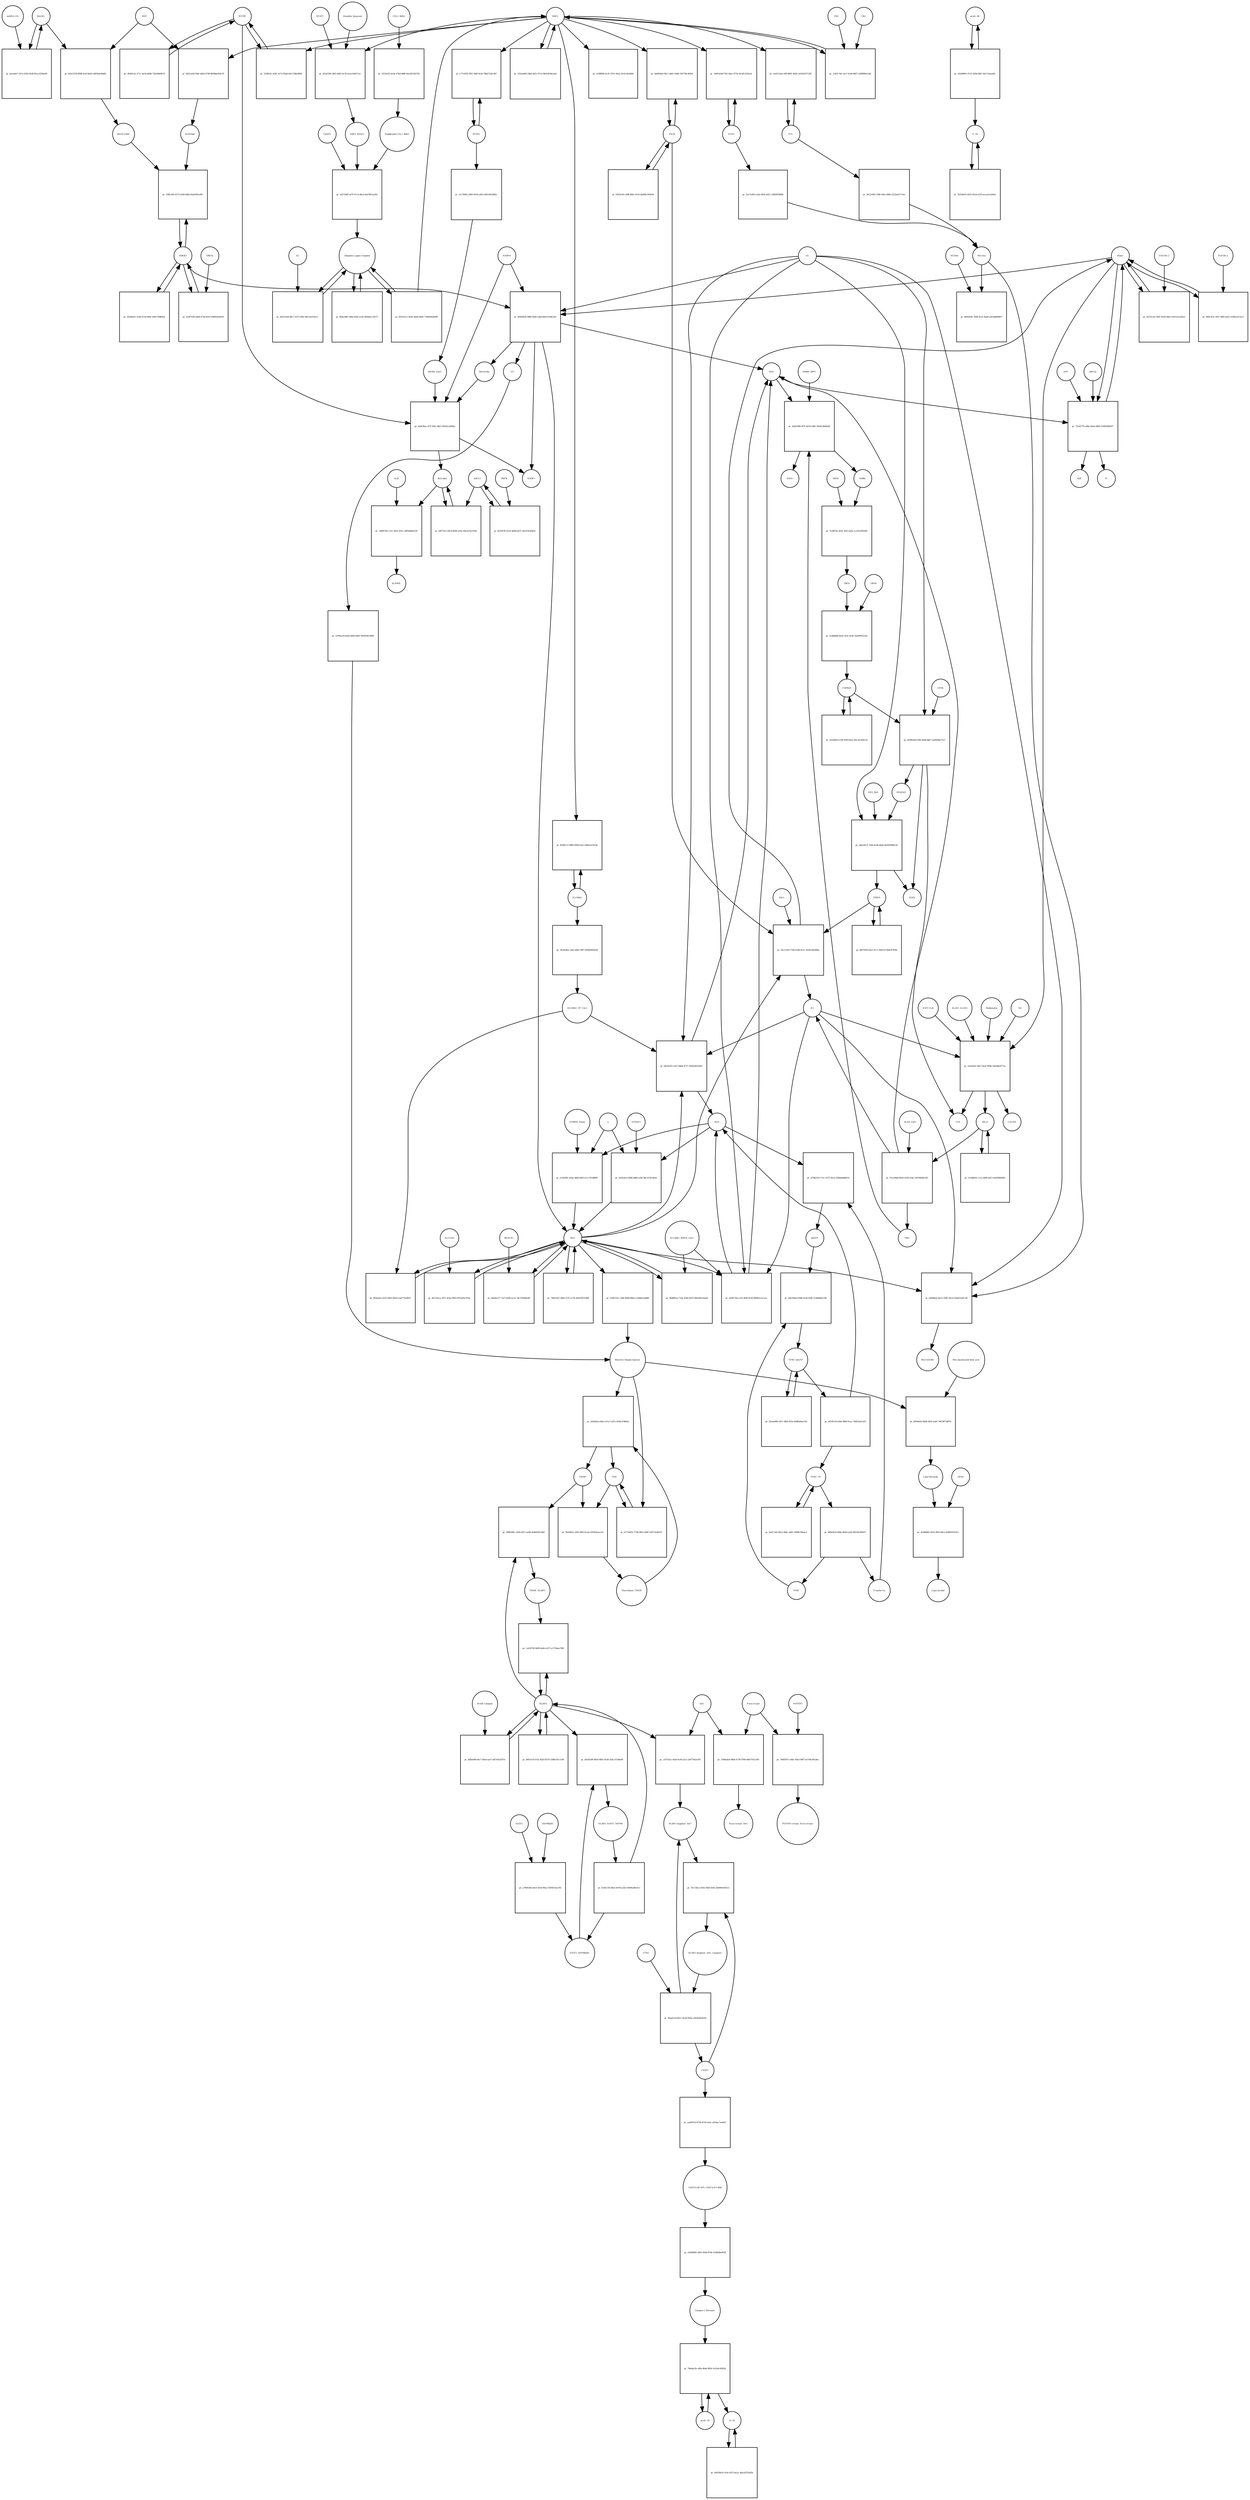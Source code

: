 strict digraph  {
Heme [annotation="urn_miriam_obo.chebi_CHEBI%3A30413", bipartite=0, cls="simple chemical", fontsize=4, label=Heme, shape=circle];
"pr_005b4fa8-5886-40d2-a2bd-d852193de3e8" [annotation="", bipartite=1, cls=process, fontsize=4, label="pr_005b4fa8-5886-40d2-a2bd-d852193de3e8", shape=square];
Biliverdin [annotation="urn_miriam_obo.chebi_CHEBI%3A17033", bipartite=0, cls="simple chemical", fontsize=4, label=Biliverdin, shape=circle];
HMOX1 [annotation="", bipartite=0, cls=macromolecule, fontsize=4, label=HMOX1, shape=circle];
O2 [annotation="urn_miriam_obo.chebi_CHEBI%3A15379", bipartite=0, cls="simple chemical", fontsize=4, label=O2, shape=circle];
NADPH [annotation="urn_miriam_obo.chebi_CHEBI%3A16474", bipartite=0, cls="simple chemical", fontsize=4, label=NADPH, shape=circle];
H2O [annotation="urn_miriam_obo.chebi_CHEBI%3A15377", bipartite=0, cls="simple chemical", fontsize=4, label=H2O, shape=circle];
"Fe2+" [annotation="urn_miriam_obo.chebi_CHEBI%3A29033", bipartite=0, cls="simple chemical", fontsize=4, label="Fe2+", shape=circle];
"NADP+" [annotation="urn_miriam_obo.chebi_CHEBI%3A18009", bipartite=0, cls="simple chemical", fontsize=4, label="NADP+", shape=circle];
CO [annotation="urn_miriam_obo.chebi_CHEBI%3A17245", bipartite=0, cls="simple chemical", fontsize=4, label=CO, shape=circle];
"pr_b1531cbc-991f-4540-9de3-e9312ee1d5a5" [annotation="", bipartite=1, cls=process, fontsize=4, label="pr_b1531cbc-991f-4540-9de3-e9312ee1d5a5", shape=square];
"FLVCR1-2" [annotation=urn_miriam_uniprot_Q9Y5Y0, bipartite=0, cls=macromolecule, fontsize=4, label="FLVCR1-2", shape=circle];
"pr_debf36ea-1f7f-450c-8de5-902d21af082c" [annotation="", bipartite=1, cls=process, fontsize=4, label="pr_debf36ea-1f7f-450c-8de5-902d21af082c", shape=square];
Bilirubin [annotation="urn_miriam_obo.chebi_CHEBI%3A16990", bipartite=0, cls="simple chemical", fontsize=4, label=Bilirubin, shape=circle];
BLVRB [annotation=urn_miriam_uniprot_P30043, bipartite=0, cls=macromolecule, fontsize=4, label=BLVRB, shape=circle];
"BLVRA_Zn2+" [annotation="urn_miriam_obo.chebi_CHEBI%3A29805|urn_miriam_uniprot_P53004", bipartite=0, cls=complex, fontsize=4, label="BLVRA_Zn2+", shape=circle];
"pr_e6f722c5-6fc8-4690-a05e-94e3a7b2330d" [annotation="", bipartite=1, cls=process, fontsize=4, label="pr_e6f722c5-6fc8-4690-a05e-94e3a7b2330d", shape=square];
ABCC1 [annotation="", bipartite=0, cls=macromolecule, fontsize=4, label=ABCC1, shape=circle];
"pr_c989974e-c51c-4a91-835c-2805648ef530" [annotation="", bipartite=1, cls=process, fontsize=4, label="pr_c989974e-c51c-4a91-835c-2805648ef530", shape=square];
ALB [annotation=urn_miriam_uniprot_P02768, bipartite=0, cls=macromolecule, fontsize=4, label=ALB, shape=circle];
"ALB/BIL" [annotation="urn_miriam_uniprot_P02768|urn_miriam_obo.chebi_CHEBI%3A16990", bipartite=0, cls=complex, fontsize=4, label="ALB/BIL", shape=circle];
NRF2 [annotation="", bipartite=0, cls=macromolecule, fontsize=4, label=NRF2, shape=circle];
"pr_9d21a02f-f68e-4d26-8748-8008de493e76" [annotation="", bipartite=1, cls=process, fontsize=4, label="pr_9d21a02f-f68e-4d26-8748-8008de493e76", shape=square];
MAF [annotation=urn_miriam_uniprot_O75444, bipartite=0, cls=macromolecule, fontsize=4, label=MAF, shape=circle];
"Nrf2/Maf" [annotation="", bipartite=0, cls=complex, fontsize=4, label="Nrf2/Maf", shape=circle];
"pr_624c5239-4098-4cff-8ad5-ed93b4c9bd62" [annotation="", bipartite=1, cls=process, fontsize=4, label="pr_624c5239-4098-4cff-8ad5-ed93b4c9bd62", shape=square];
BACH1 [annotation=urn_miriam_uniprot_O14867, bipartite=0, cls=macromolecule, fontsize=4, label=BACH1, shape=circle];
"BACH1/Maf" [annotation="", bipartite=0, cls=complex, fontsize=4, label="BACH1/Maf", shape=circle];
"pr_afe3abe7-247a-4550-95df-85ce1f29ae49" [annotation="", bipartite=1, cls=process, fontsize=4, label="pr_afe3abe7-247a-4550-95df-85ce1f29ae49", shape=square];
"miRNA-155" [annotation=urn_miriam_ncbigene_406947, bipartite=0, cls="nucleic acid feature", fontsize=4, label="miRNA-155", shape=circle];
"pr_194fcf95-b275-4180-8dd3-f0afe001ef81" [annotation="", bipartite=1, cls=process, fontsize=4, label="pr_194fcf95-b275-4180-8dd3-f0afe001ef81", shape=square];
PRIN9 [annotation="urn_miriam_obo.chebi_CHEBI%3A15430", bipartite=0, cls="simple chemical", fontsize=4, label=PRIN9, shape=circle];
"pr_54c11d10-71f8-4168-9ca1-262623ba984a" [annotation="", bipartite=1, cls=process, fontsize=4, label="pr_54c11d10-71f8-4168-9ca1-262623ba984a", shape=square];
FECH [annotation=urn_miriam_uniprot_P22830, bipartite=0, cls=macromolecule, fontsize=4, label=FECH, shape=circle];
"Pb2+" [annotation="urn_miriam_obo.chebi_CHEBI%3A27889", bipartite=0, cls="simple chemical", fontsize=4, label="Pb2+", shape=circle];
"H+" [annotation="urn_miriam_obo.chebi_CHEBI%3A15378", bipartite=0, cls="simple chemical", fontsize=4, label="H+", shape=circle];
"SUCC-CoA" [annotation="urn_miriam_obo.chebi_CHEBI%3A57292", bipartite=0, cls="simple chemical", fontsize=4, label="SUCC-CoA", shape=circle];
"pr_1efa9edc-9da7-4eaf-940b-7da9d6e677ac" [annotation="", bipartite=1, cls=process, fontsize=4, label="pr_1efa9edc-9da7-4eaf-940b-7da9d6e677ac", shape=square];
dALA [annotation="urn_miriam_obo.chebi_CHEBI%3A356416", bipartite=0, cls="simple chemical", fontsize=4, label=dALA, shape=circle];
ALAS1_ALAS2 [annotation="urn_miriam_uniprot_P13196|urn_miriam_uniprot_P22557", bipartite=0, cls=complex, fontsize=4, label=ALAS1_ALAS2, shape=circle];
Panhematin [annotation="urn_miriam_obo.chebi_CHEBI%3A50385", bipartite=0, cls="simple chemical", fontsize=4, label=Panhematin, shape=circle];
Gly [annotation="urn_miriam_obo.chebi_CHEBI%3A57305", bipartite=0, cls="simple chemical", fontsize=4, label=Gly, shape=circle];
"CoA-SH" [annotation="urn_miriam_obo.chebi_CHEBI%3A15346", bipartite=0, cls="simple chemical", fontsize=4, label="CoA-SH", shape=circle];
CO2 [annotation="urn_miriam_obo.chebi_CHEBI%3A16526", bipartite=0, cls="simple chemical", fontsize=4, label=CO2, shape=circle];
"pr_d52e22f6-3bf5-4481-b178-acea19dd71a1" [annotation="", bipartite=1, cls=process, fontsize=4, label="pr_d52e22f6-3bf5-4481-b178-acea19dd71a1", shape=square];
KEAP1 [annotation=urn_miriam_uniprot_Q14145, bipartite=0, cls=macromolecule, fontsize=4, label=KEAP1, shape=circle];
NRF2_KEAP1 [annotation="urn_miriam_uniprot_Q14145|urn_miriam_uniprot_Q16236", bipartite=0, cls=complex, fontsize=4, label=NRF2_KEAP1, shape=circle];
"Dimethly fumarate" [annotation="urn_miriam_obo.chebi_CHEBI%3A76004", bipartite=0, cls="simple chemical", fontsize=4, label="Dimethly fumarate", shape=circle];
"Ubiquitin Ligase Complex" [annotation="urn_miriam_uniprot_Q14145|urn_miriam_uniprot_Q15843|urn_miriam_uniprot_Q13618|urn_miriam_uniprot_P62877|urn_miriam_uniprot_Q16236|urn_miriam_uniprot_P0CG48|urn_miriam_pubmed_19940261|urn_miriam_interpro_IPR000608", bipartite=0, cls=complex, fontsize=4, label="Ubiquitin Ligase Complex", shape=circle];
"pr_9b4a3d8c-fb6d-42ba-a136-9069a5c10575" [annotation="", bipartite=1, cls=process, fontsize=4, label="pr_9b4a3d8c-fb6d-42ba-a136-9069a5c10575", shape=square];
"pr_75ce09a8-6b24-4330-a3fe-33076008c183" [annotation="", bipartite=1, cls=process, fontsize=4, label="pr_75ce09a8-6b24-4330-a3fe-33076008c183", shape=square];
PBG [annotation="urn_miriam_obo.chebi_CHEBI%3A58126", bipartite=0, cls="simple chemical", fontsize=4, label=PBG, shape=circle];
"ALAD_Zn2+" [annotation="urn_miriam_uniprot_P13716|urn_miriam_obo.chebi_CHEBI%3A29105", bipartite=0, cls=complex, fontsize=4, label="ALAD_Zn2+", shape=circle];
"pr_0ab6180f-837f-4d10-a981-58e6e36d42b8" [annotation="", bipartite=1, cls=process, fontsize=4, label="pr_0ab6180f-837f-4d10-a981-58e6e36d42b8", shape=square];
HMBL [annotation="urn_miriam_obo.chebi_CHEBI%3A57845", bipartite=0, cls="simple chemical", fontsize=4, label=HMBL, shape=circle];
HMBS_DIPY [annotation="urn_miriam_obo.chebi_CHEBI%3A36319|urn_miriam_uniprot_P08397", bipartite=0, cls=complex, fontsize=4, label=HMBS_DIPY, shape=circle];
"NH4+" [annotation="urn_miriam_obo.chebi_CHEBI%3A28938", bipartite=0, cls="simple chemical", fontsize=4, label="NH4+", shape=circle];
"pr_7cf8876e-db31-4ef3-ad5a-1ca501605d43" [annotation="", bipartite=1, cls=process, fontsize=4, label="pr_7cf8876e-db31-4ef3-ad5a-1ca501605d43", shape=square];
URO3 [annotation="urn_miriam_obo.chebi_CHEBI%3A15437", bipartite=0, cls="simple chemical", fontsize=4, label=URO3, shape=circle];
UROS [annotation=urn_miriam_uniprot_P10746, bipartite=0, cls=macromolecule, fontsize=4, label=UROS, shape=circle];
"pr_5cdbbb6b-4ed1-423c-bcfb-32d5995f2243" [annotation="", bipartite=1, cls=process, fontsize=4, label="pr_5cdbbb6b-4ed1-423c-bcfb-32d5995f2243", shape=square];
COPRO3 [annotation="urn_miriam_obo.chebi_CHEBI%3A15439", bipartite=0, cls="simple chemical", fontsize=4, label=COPRO3, shape=circle];
UROD [annotation=urn_miriam_uniprot_P06132, bipartite=0, cls=macromolecule, fontsize=4, label=UROD, shape=circle];
"pr_dc8063e8-f366-4b48-8be7-aa0f64be71e7" [annotation="", bipartite=1, cls=process, fontsize=4, label="pr_dc8063e8-f366-4b48-8be7-aa0f64be71e7", shape=square];
PPGEN9 [annotation="urn_miriam_obo.chebi_CHEBI%3A15435", bipartite=0, cls="simple chemical", fontsize=4, label=PPGEN9, shape=circle];
CPOX [annotation=urn_miriam_uniprot_P36551, bipartite=0, cls=macromolecule, fontsize=4, label=CPOX, shape=circle];
H2O2 [annotation="urn_miriam_obo.chebi_CHEBI%3A16240", bipartite=0, cls="simple chemical", fontsize=4, label=H2O2, shape=circle];
"pr_da8c82c0-7dab-4c0b-bbe6-8e065998fe34" [annotation="", bipartite=1, cls=process, fontsize=4, label="pr_da8c82c0-7dab-4c0b-bbe6-8e065998fe34", shape=square];
PPO_FAD [annotation="urn_miriam_obo.chebi_CHEBI%3A16238|urn_miriam_uniprot_P50336", bipartite=0, cls=complex, fontsize=4, label=PPO_FAD, shape=circle];
"pr_c92ea484-24bd-4831-97c0-9b61d63bca64" [annotation="", bipartite=1, cls=process, fontsize=4, label="pr_c92ea484-24bd-4831-97c0-9b61d63bca64", shape=square];
"pr_313dd03e-c7ca-468f-ad12-fed29fb0fd5c" [annotation="", bipartite=1, cls="uncertain process", fontsize=4, label="pr_313dd03e-c7ca-468f-ad12-fed29fb0fd5c", shape=square];
"pr_1634d919-e29f-45f9-b0ca-40c3ec829c2d" [annotation="", bipartite=1, cls="uncertain process", fontsize=4, label="pr_1634d919-e29f-45f9-b0ca-40c3ec829c2d", shape=square];
"pr_bf4791f8-03a2-47c1-89e0-073b4187f09e" [annotation="", bipartite=1, cls="uncertain process", fontsize=4, label="pr_bf4791f8-03a2-47c1-89e0-073b4187f09e", shape=square];
"Poly-unsaturated fatty acid" [annotation="urn_miriam_obo.chebi_CHEBI%3A26208", bipartite=0, cls="simple chemical", fontsize=4, label="Poly-unsaturated fatty acid", shape=circle];
"pr_d309af42-8b69-4f20-aab5-7467df73d07b" [annotation="", bipartite=1, cls=process, fontsize=4, label="pr_d309af42-8b69-4f20-aab5-7467df73d07b", shape=square];
"Lipid Peroxide" [annotation="urn_miriam_obo.chebi_CHEBI%3A61051", bipartite=0, cls="simple chemical", fontsize=4, label="Lipid Peroxide", shape=circle];
"Reactive Oxygen Species" [annotation="urn_miriam_obo.chebi_CHEBI%3A26523", bipartite=0, cls="simple chemical", fontsize=4, label="Reactive Oxygen Species", shape=circle];
"pr_b3fdb6ee-8e21-4595-95cd-356a61e92c28" [annotation="", bipartite=1, cls=process, fontsize=4, label="pr_b3fdb6ee-8e21-4595-95cd-356a61e92c28", shape=square];
"Fe(3+)O(OH)" [annotation="urn_miriam_obo.chebi_CHEBI%3A78619", bipartite=0, cls="simple chemical", fontsize=4, label="Fe(3+)O(OH)", shape=circle];
Ferritin [annotation=urn_miriam_uniprot_P02794, bipartite=0, cls=complex, fontsize=4, label=Ferritin, shape=circle];
"pr_ff64a62e-d143-4d03-862d-e2ef776e9657" [annotation="", bipartite=1, cls=process, fontsize=4, label="pr_ff64a62e-d143-4d03-862d-e2ef776e9657", shape=square];
"SLC40A1_CP_Cu2+" [annotation="urn_miriam_uniprot_P00450|urn_miriam_uniprot_Q9NP59|urn_miriam_obo.chebi_CHEBI%3A29036", bipartite=0, cls=complex, fontsize=4, label="SLC40A1_CP_Cu2+", shape=circle];
"pr_0dc9e2f2-e5b7-4db4-8737-5050ed01b991" [annotation="", bipartite=1, cls=process, fontsize=4, label="pr_0dc9e2f2-e5b7-4db4-8737-5050ed01b991", shape=square];
"Fe3+" [annotation="urn_miriam_obo.chebi_CHEBI%3A29034", bipartite=0, cls="simple chemical", fontsize=4, label="Fe3+", shape=circle];
SLC40A1 [annotation=urn_miriam_ncbigene_30061, bipartite=0, cls="nucleic acid feature", fontsize=4, label=SLC40A1, shape=circle];
"pr_df3df2c2-0889-490d-b3a1-60fda2e35c4e" [annotation="", bipartite=1, cls=process, fontsize=4, label="pr_df3df2c2-0889-490d-b3a1-60fda2e35c4e", shape=square];
FTH1 [annotation=urn_miriam_ncbigene_2495, bipartite=0, cls="nucleic acid feature", fontsize=4, label=FTH1, shape=circle];
"pr_19d55e48-f762-44ac-875e-0e3d13516a3c" [annotation="", bipartite=1, cls=process, fontsize=4, label="pr_19d55e48-f762-44ac-875e-0e3d13516a3c", shape=square];
FTL [annotation=urn_miriam_ncbigene_2512, bipartite=0, cls="nucleic acid feature", fontsize=4, label=FTL, shape=circle];
"pr_ae0212ad-c6fb-4961-802e-2e0241671387" [annotation="", bipartite=1, cls=process, fontsize=4, label="pr_ae0212ad-c6fb-4961-802e-2e0241671387", shape=square];
"pr_5ee7e483-cd3e-4fe8-ad23-128fd5f9df6b" [annotation="", bipartite=1, cls=process, fontsize=4, label="pr_5ee7e483-cd3e-4fe8-ad23-128fd5f9df6b", shape=square];
"pr_2612c085-338f-45b1-8dd0-5222eb217c6e" [annotation="", bipartite=1, cls=process, fontsize=4, label="pr_2612c085-338f-45b1-8dd0-5222eb217c6e", shape=square];
"pr_0a6494a9-0bc1-4b01-9368-56373bc4fd34" [annotation="", bipartite=1, cls=process, fontsize=4, label="pr_0a6494a9-0bc1-4b01-9368-56373bc4fd34", shape=square];
"pr_f5f43c90-cd98-484c-9c03-8ad80c569204" [annotation="", bipartite=1, cls=process, fontsize=4, label="pr_f5f43c90-cd98-484c-9c03-8ad80c569204", shape=square];
"pr_92266a5c-5160-472d-86fe-ef6e7369b43a" [annotation="", bipartite=1, cls=process, fontsize=4, label="pr_92266a5c-5160-472d-86fe-ef6e7369b43a", shape=square];
BLVRA [annotation=urn_miriam_ncbigene_644, bipartite=0, cls="nucleic acid feature", fontsize=4, label=BLVRA, shape=circle];
"pr_e7716561-ff81-404f-8cbf-76bb7226c997" [annotation="", bipartite=1, cls=process, fontsize=4, label="pr_e7716561-ff81-404f-8cbf-76bb7226c997", shape=square];
"pr_322ffe41-b381-417e-83a8-6d1119be89b9" [annotation="", bipartite=1, cls=process, fontsize=4, label="pr_322ffe41-b381-417e-83a8-6d1119be89b9", shape=square];
"pr_3fab9c2a-371c-4a34-b848-72b264b9f1f3" [annotation="", bipartite=1, cls=process, fontsize=4, label="pr_3fab9c2a-371c-4a34-b848-72b264b9f1f3", shape=square];
"pr_a1c76665-2983-4459-a463-640c8416f82c" [annotation="", bipartite=1, cls=process, fontsize=4, label="pr_a1c76665-2983-4459-a463-640c8416f82c", shape=square];
"pr_3bc85dea-cdb1-46dc-98f7-f09065b0454f" [annotation="", bipartite=1, cls=process, fontsize=4, label="pr_3bc85dea-cdb1-46dc-98f7-f09065b0454f", shape=square];
"pr_0942456c-5f84-4151-8ab8-a263dd90bf97" [annotation="", bipartite=1, cls=process, fontsize=4, label="pr_0942456c-5f84-4151-8ab8-a263dd90bf97", shape=square];
NCOA4 [annotation=urn_miriam_uniprot_Q13772, bipartite=0, cls=macromolecule, fontsize=4, label=NCOA4, shape=circle];
"pr_a1345f6c-d5ae-44dd-84f3-a11c70c88887" [annotation="", bipartite=1, cls=process, fontsize=4, label="pr_a1345f6c-d5ae-44dd-84f3-a11c70c88887", shape=square];
CYBRD1_Heme [annotation="urn_miriam_uniprot_Q53TN4|urn_miriam_obo.chebi_CHEBI%3A30413", bipartite=0, cls=complex, fontsize=4, label=CYBRD1_Heme, shape=circle];
"e-" [annotation="urn_miriam_obo.chebi_CHEBI%3A10545", bipartite=0, cls="simple chemical", fontsize=4, label="e-", shape=circle];
"pr_40c526ca-3471-414a-991b-f875ed5c976e" [annotation="", bipartite=1, cls=process, fontsize=4, label="pr_40c526ca-3471-414a-991b-f875ed5c976e", shape=square];
SLC11A2 [annotation=urn_miriam_uniprot_P49281, bipartite=0, cls=macromolecule, fontsize=4, label=SLC11A2, shape=circle];
"pr_9cb8b9d3-3e63-4f93-b8ce-fa480319c91c" [annotation="", bipartite=1, cls=process, fontsize=4, label="pr_9cb8b9d3-3e63-4f93-b8ce-fa480319c91c", shape=square];
"Lipid alcohol" [annotation="urn_miriam_obo.chebi_CHEBI%3A24026", bipartite=0, cls="simple chemical", fontsize=4, label="Lipid alcohol", shape=circle];
GPX4 [annotation=urn_miriam_uniprot_P36969, bipartite=0, cls=macromolecule, fontsize=4, label=GPX4, shape=circle];
"pr_2e9f7436-a469-4744-81fe-63bfb3e08183" [annotation="", bipartite=1, cls=process, fontsize=4, label="pr_2e9f7436-a469-4744-81fe-63bfb3e08183", shape=square];
ORF3a [annotation="urn_miriam_uniprot_P0DTC3|urn_miriam_taxonomy_2697049", bipartite=0, cls=macromolecule, fontsize=4, label=ORF3a, shape=circle];
"pr_1049733c-c494-4048-8bbe-e55b8ae5a888" [annotation="", bipartite=1, cls=process, fontsize=4, label="pr_1049733c-c494-4048-8bbe-e55b8ae5a888", shape=square];
"pr_9e5597ff-d1e0-4b98-bd75-24cd19c89435" [annotation="", bipartite=1, cls=process, fontsize=4, label="pr_9e5597ff-d1e0-4b98-bd75-24cd19c89435", shape=square];
ORF9c [annotation=urn_miriam_taxonomy_2697049, bipartite=0, cls=macromolecule, fontsize=4, label=ORF9c, shape=circle];
CUL3_RBX1 [annotation="urn_miriam_uniprot_Q13618|urn_miriam_uniprot_P62877", bipartite=0, cls=complex, fontsize=4, label=CUL3_RBX1, shape=circle];
"pr_2353ef23-dc9e-476d-888f-40e2631b5703" [annotation="", bipartite=1, cls=process, fontsize=4, label="pr_2353ef23-dc9e-476d-888f-40e2631b5703", shape=square];
"Neddylated CUL3_RBX1" [annotation="urn_miriam_uniprot_Q15843|urn_miriam_uniprot_Q13618|urn_miriam_uniprot_P62877", bipartite=0, cls=complex, fontsize=4, label="Neddylated CUL3_RBX1", shape=circle];
"pr_3238ffbb-4c25-4761-94ea-2fc612fe6b8e" [annotation="", bipartite=1, cls=process, fontsize=4, label="pr_3238ffbb-4c25-4761-94ea-2fc612fe6b8e", shape=square];
"pr_eb155845-af7f-47c4-9bcd-0ab7801acfb1" [annotation="", bipartite=1, cls=process, fontsize=4, label="pr_eb155845-af7f-47c4-9bcd-0ab7801acfb1", shape=square];
CAND1 [annotation=urn_miriam_uniprot_Q86VP6, bipartite=0, cls=macromolecule, fontsize=4, label=CAND1, shape=circle];
E2 [annotation=urn_miriam_interpro_IPR000608, bipartite=0, cls=macromolecule, fontsize=4, label=E2, shape=circle];
"pr_b62510ab-d8c7-4375-95fe-88c22e01dccc" [annotation="", bipartite=1, cls=process, fontsize=4, label="pr_b62510ab-d8c7-4375-95fe-88c22e01dccc", shape=square];
"pr_23431744-1ee7-419d-9067-a5f8f99ee1db" [annotation="", bipartite=1, cls=process, fontsize=4, label="pr_23431744-1ee7-419d-9067-a5f8f99ee1db", shape=square];
PKC [annotation="urn_miriam_pubmed_12198130|urn_miriam_interpro_IPR012233", bipartite=0, cls=macromolecule, fontsize=4, label=PKC, shape=circle];
CK2 [annotation="", bipartite=0, cls=macromolecule, fontsize=4, label=CK2, shape=circle];
"pr_849c3f31-3057-4ffb-ae92-10381ea13e15" [annotation="", bipartite=1, cls=process, fontsize=4, label="pr_849c3f31-3057-4ffb-ae92-10381ea13e15", shape=square];
"FLVCR1-1" [annotation=urn_miriam_uniprot_Q9Y5Y0, bipartite=0, cls=macromolecule, fontsize=4, label="FLVCR1-1", shape=circle];
"pr_73cb3779-a4be-40a4-b9b9-105fb568d1f7" [annotation="", bipartite=1, cls=process, fontsize=4, label="pr_73cb3779-a4be-40a4-b9b9-105fb568d1f7", shape=square];
ABCG2 [annotation=urn_miriam_uniprot_Q9UNQ0, bipartite=0, cls="macromolecule multimer", fontsize=4, label=ABCG2, shape=circle];
ATP [annotation="urn_miriam_obo.chebi_CHEBI%3A30616", bipartite=0, cls="simple chemical", fontsize=4, label=ATP, shape=circle];
Pi [annotation="urn_miriam_obo.chebi_CHEBI%3A18367", bipartite=0, cls="simple chemical", fontsize=4, label=Pi, shape=circle];
ADP [annotation="urn_miriam_obo.chebi_CHEBI%3A456216", bipartite=0, cls="simple chemical", fontsize=4, label=ADP, shape=circle];
"pr_9fd8661a-710a-4344-b975-844294cb5ad0" [annotation="", bipartite=1, cls=process, fontsize=4, label="pr_9fd8661a-710a-4344-b975-844294cb5ad0", shape=square];
"SLC40A1_HEPH_Cu2+" [annotation="urn_miriam_uniprot_Q9BQS7|urn_miriam_uniprot_Q9NP59|urn_miriam_obo.chebi_CHEBI%3A28694", bipartite=0, cls=complex, fontsize=4, label="SLC40A1_HEPH_Cu2+", shape=circle];
"pr_ae69735e-e1f3-4f49-8526-d8083ce1ca1a" [annotation="", bipartite=1, cls=process, fontsize=4, label="pr_ae69735e-e1f3-4f49-8526-d8083ce1ca1a", shape=square];
"pr_d784a553-731c-4757-8ece-268ab4db8191" [annotation="", bipartite=1, cls=process, fontsize=4, label="pr_d784a553-731c-4757-8ece-268ab4db8191", shape=square];
Transferrin [annotation=urn_miriam_uniprot_P02787, bipartite=0, cls=macromolecule, fontsize=4, label=Transferrin, shape=circle];
holoTF [annotation="urn_miriam_uniprot_P02787|urn_miriam_obo.chebi_CHEBI%3A29034", bipartite=0, cls=complex, fontsize=4, label=holoTF, shape=circle];
TFRC [annotation=urn_miriam_uniprot_P02786, bipartite=0, cls="macromolecule multimer", fontsize=4, label=TFRC, shape=circle];
"pr_ebb744ed-058b-422d-92df-3c9dd6dd11d4" [annotation="", bipartite=1, cls=process, fontsize=4, label="pr_ebb744ed-058b-422d-92df-3c9dd6dd11d4", shape=square];
TFRC_holoTF [annotation="urn_miriam_uniprot_P02787|urn_miriam_obo.chebi_CHEBI%3A29034|urn_miriam_uniprot_P02786", bipartite=0, cls=complex, fontsize=4, label=TFRC_holoTF, shape=circle];
"pr_93eae986-507c-4fb9-955e-49dfbebee104" [annotation="", bipartite=1, cls=process, fontsize=4, label="pr_93eae986-507c-4fb9-955e-49dfbebee104", shape=square];
"pr_e819f134-e69e-4889-9cac-7d0f3eefc433" [annotation="", bipartite=1, cls=process, fontsize=4, label="pr_e819f134-e69e-4889-9cac-7d0f3eefc433", shape=square];
TFRC_TF [annotation="urn_miriam_uniprot_P02787|urn_miriam_uniprot_P02786", bipartite=0, cls=complex, fontsize=4, label=TFRC_TF, shape=circle];
"pr_5632a4c0-fb9b-4d8a-a2fa-9bc2276c4916" [annotation="", bipartite=1, cls=process, fontsize=4, label="pr_5632a4c0-fb9b-4d8a-a2fa-9bc2276c4916", shape=square];
STEAP3 [annotation=urn_miriam_uniprot_Q658P3, bipartite=0, cls=macromolecule, fontsize=4, label=STEAP3, shape=circle];
"pr_48a9ec57-71e7-4b38-a21a-78c105046e48" [annotation="", bipartite=1, cls=process, fontsize=4, label="pr_48a9ec57-71e7-4b38-a21a-78c105046e48", shape=square];
MCOLN1 [annotation=urn_miriam_uniprot_Q9GZU1, bipartite=0, cls=macromolecule, fontsize=4, label=MCOLN1, shape=circle];
"pr_78953547-b0f4-4731-a77b-0d547fb7e988" [annotation="", bipartite=1, cls=process, fontsize=4, label="pr_78953547-b0f4-4731-a77b-0d547fb7e988", shape=square];
"pr_fad7c2d3-60a2-4bbc-ad81-30b8fc94bac5" [annotation="", bipartite=1, cls=process, fontsize=4, label="pr_fad7c2d3-60a2-4bbc-ad81-30b8fc94bac5", shape=square];
"pr_b9f43424-0dda-464d-a2b2-90256c0f4437" [annotation="", bipartite=1, cls=process, fontsize=4, label="pr_b9f43424-0dda-464d-a2b2-90256c0f4437", shape=square];
"pr_824141e1-8e95-4ded-bb9e-7349e992b408" [annotation="", bipartite=1, cls=process, fontsize=4, label="pr_824141e1-8e95-4ded-bb9e-7349e992b408", shape=square];
Thioredoxin_TXNIP [annotation="urn_miriam_uniprot_P10599|urn_miriam_uniprot_Q9H3M7", bipartite=0, cls=complex, fontsize=4, label=Thioredoxin_TXNIP, shape=circle];
"pr_3420d2aa-8dce-47a7-a555-c858c4788d1c" [annotation="", bipartite=1, cls=process, fontsize=4, label="pr_3420d2aa-8dce-47a7-a555-c858c4788d1c", shape=square];
TXNIP [annotation=urn_miriam_uniprot_Q9H3M7, bipartite=0, cls=macromolecule, fontsize=4, label=TXNIP, shape=circle];
TXN [annotation=urn_miriam_uniprot_P10599, bipartite=0, cls=macromolecule, fontsize=4, label=TXN, shape=circle];
NLRP3 [annotation=urn_miriam_uniprot_Q96P20, bipartite=0, cls=macromolecule, fontsize=4, label=NLRP3, shape=circle];
"pr_fbfbeb08-b4c7-40ed-aae7-aff314a5207e" [annotation="", bipartite=1, cls=process, fontsize=4, label="pr_fbfbeb08-b4c7-40ed-aae7-aff314a5207e", shape=square];
"Nf-KB Complex" [annotation="urn_miriam_uniprot_P19838|urn_miriam_uniprot_Q04206|urn_miriam_uniprot_Q00653", bipartite=0, cls=complex, fontsize=4, label="Nf-KB Complex", shape=circle];
"pr_d6f53cf5-fc62-42b3-8574-538bc45c1196" [annotation="", bipartite=1, cls=process, fontsize=4, label="pr_d6f53cf5-fc62-42b3-8574-538bc45c1196", shape=square];
"pr_41724025-77d9-4f93-a494-52971fe9e97c" [annotation="", bipartite=1, cls=process, fontsize=4, label="pr_41724025-77d9-4f93-a494-52971fe9e97c", shape=square];
"pr_9fa0463c-a0f5-48f2-b1ab-a91062aacc43" [annotation="", bipartite=1, cls=process, fontsize=4, label="pr_9fa0463c-a0f5-48f2-b1ab-a91062aacc43", shape=square];
HSP90AB1 [annotation=urn_miriam_uniprot_P08238, bipartite=0, cls=macromolecule, fontsize=4, label=HSP90AB1, shape=circle];
"pr_a780618b-e8c6-435d-90ac-0595815aa781" [annotation="", bipartite=1, cls=process, fontsize=4, label="pr_a780618b-e8c6-435d-90ac-0595815aa781", shape=square];
SUGT1 [annotation=urn_miriam_uniprot_Q9Y2Z0, bipartite=0, cls=macromolecule, fontsize=4, label=SUGT1, shape=circle];
SUGT1_HSP90AB1 [annotation="urn_miriam_uniprot_P08238|urn_miriam_uniprot_Q9Y2Z0", bipartite=0, cls=complex, fontsize=4, label=SUGT1_HSP90AB1, shape=circle];
"pr_eb5d1b0f-86e8-48b1-8cd0-2b5c21248e00" [annotation="", bipartite=1, cls=process, fontsize=4, label="pr_eb5d1b0f-86e8-48b1-8cd0-2b5c21248e00", shape=square];
NLRP3_SUGT1_HSP90 [annotation="urn_miriam_uniprot_P08238|urn_miriam_uniprot_Q96P20|urn_miriam_uniprot_Q9Y2Z0", bipartite=0, cls=complex, fontsize=4, label=NLRP3_SUGT1_HSP90, shape=circle];
"pr_380b506c-2364-4011-ae80-4e4b02f5c4b0" [annotation="", bipartite=1, cls=process, fontsize=4, label="pr_380b506c-2364-4011-ae80-4e4b02f5c4b0", shape=square];
TXNIP_NLRP3 [annotation="urn_miriam_uniprot_Q9H3M7|urn_miriam_uniprot_Q96P20", bipartite=0, cls=complex, fontsize=4, label=TXNIP_NLRP3, shape=circle];
"pr_cd7552cc-6afd-4cf6-a2ca-2e67342ecff4" [annotation="", bipartite=1, cls=process, fontsize=4, label="pr_cd7552cc-6afd-4cf6-a2ca-2e67342ecff4", shape=square];
ASC [annotation=urn_miriam_uniprot_Q9ULZ3, bipartite=0, cls=macromolecule, fontsize=4, label=ASC, shape=circle];
"NLRP3 oligomer_ASC" [annotation="urn_miriam_uniprot_Q9ULZ3|urn_miriam_obo.chebi_CHEBI%3A36080", bipartite=0, cls=complex, fontsize=4, label="NLRP3 oligomer_ASC", shape=circle];
"pr_7b113bc2-4502-44bf-b565-2b69901835c5" [annotation="", bipartite=1, cls=process, fontsize=4, label="pr_7b113bc2-4502-44bf-b565-2b69901835c5", shape=square];
CASP1 [annotation=urn_miriam_uniprot_P29466, bipartite=0, cls=macromolecule, fontsize=4, label=CASP1, shape=circle];
"NLRP3 oligomer_ASC_Caspase1" [annotation="urn_miriam_uniprot_P29466|urn_miriam_uniprot_Q9ULZ3", bipartite=0, cls=complex, fontsize=4, label="NLRP3 oligomer_ASC_Caspase1", shape=circle];
"pr_109da4ed-96b6-4730-9769-ddfe7912c9f5" [annotation="", bipartite=1, cls=process, fontsize=4, label="pr_109da4ed-96b6-4730-9769-ddfe7912c9f5", shape=square];
"Pyrin trimer" [annotation=urn_miriam_uniprot_O15553, bipartite=0, cls=complex, fontsize=4, label="Pyrin trimer", shape=circle];
"Pyrin trimer_ASC" [annotation="urn_miriam_uniprot_O15553|urn_miriam_uniprot_Q9ULZ3", bipartite=0, cls=complex, fontsize=4, label="Pyrin trimer_ASC", shape=circle];
"pr_769d507c-e8dc-49a3-8f87-ee744c40cdee" [annotation="", bipartite=1, cls=process, fontsize=4, label="pr_769d507c-e8dc-49a3-8f87-ee744c40cdee", shape=square];
PSTPIP1 [annotation=urn_miriam_uniprot_O43586, bipartite=0, cls="macromolecule multimer", fontsize=4, label=PSTPIP1, shape=circle];
"PSTPIP1 trimer_Pyrin trimer" [annotation="urn_miriam_uniprot_O15553|urn_miriam_uniprot_O43586", bipartite=0, cls=complex, fontsize=4, label="PSTPIP1 trimer_Pyrin trimer", shape=circle];
"pr_fbae612d-8611-402d-859a-e5b3b39a61d3" [annotation="", bipartite=1, cls=process, fontsize=4, label="pr_fbae612d-8611-402d-859a-e5b3b39a61d3", shape=square];
CTSG [annotation=urn_miriam_uniprot_P08311, bipartite=0, cls=macromolecule, fontsize=4, label=CTSG, shape=circle];
"pr_ae64f510-6728-4726-a4ac-e92dac7aeb93" [annotation="", bipartite=1, cls=process, fontsize=4, label="pr_ae64f510-6728-4726-a4ac-e92dac7aeb93", shape=square];
"CASP1(120-197)_CASP1(317-404)" [annotation=urn_miriam_uniprot_P29466, bipartite=0, cls=complex, fontsize=4, label="CASP1(120-197)_CASP1(317-404)", shape=circle];
"pr_a929d858-2965-456d-8766-3336fd9a9f38" [annotation="", bipartite=1, cls=process, fontsize=4, label="pr_a929d858-2965-456d-8766-3336fd9a9f38", shape=square];
"Caspase-1 Tetramer" [annotation=urn_miriam_uniprot_P29466, bipartite=0, cls="complex multimer", fontsize=4, label="Caspase-1 Tetramer", shape=circle];
"proIL-1B" [annotation=urn_miriam_uniprot_P01584, bipartite=0, cls=macromolecule, fontsize=4, label="proIL-1B", shape=circle];
"pr_e0e89691-07a1-429b-86f1-4d111feaaf0c" [annotation="", bipartite=1, cls=process, fontsize=4, label="pr_e0e89691-07a1-429b-86f1-4d111feaaf0c", shape=square];
"IL-1B" [annotation=urn_miriam_uniprot_P01584, bipartite=0, cls=macromolecule, fontsize=4, label="IL-1B", shape=circle];
"pr_7b25de93-5025-452d-a53f-eecaa3ca94d1" [annotation="", bipartite=1, cls="omitted process", fontsize=4, label="pr_7b25de93-5025-452d-a53f-eecaa3ca94d1", shape=square];
"pr_1a63576f-8df8-4a4b-a227-a117bbea7f48" [annotation="", bipartite=1, cls=process, fontsize=4, label="pr_1a63576f-8df8-4a4b-a227-a117bbea7f48", shape=square];
"proIL-18" [annotation=urn_miriam_uniprot_Q14116, bipartite=0, cls=macromolecule, fontsize=4, label="proIL-18", shape=circle];
"pr_79ebda1b-cd84-4b44-9fb9-1e35afc80424" [annotation="", bipartite=1, cls=process, fontsize=4, label="pr_79ebda1b-cd84-4b44-9fb9-1e35afc80424", shape=square];
"IL-18" [annotation=urn_miriam_uniprot_Q14116, bipartite=0, cls=macromolecule, fontsize=4, label="IL-18", shape=circle];
"pr_04018bc9-c43e-4215-ba2c-4dacb535ad5a" [annotation="", bipartite=1, cls="omitted process", fontsize=4, label="pr_04018bc9-c43e-4215-ba2c-4dacb535ad5a", shape=square];
"pr_5190ea18-6a40-4004-b4b5-993958219fd0" [annotation="", bipartite=1, cls=process, fontsize=4, label="pr_5190ea18-6a40-4004-b4b5-993958219fd0", shape=square];
"pr_0c85c1f6-d6e5-4078-a25b-108942d9c813" [annotation="", bipartite=1, cls=process, fontsize=4, label="pr_0c85c1f6-d6e5-4078-a25b-108942d9c813", shape=square];
Heme -> "pr_005b4fa8-5886-40d2-a2bd-d852193de3e8"  [annotation="", interaction_type=consumption];
Heme -> "pr_b1531cbc-991f-4540-9de3-e9312ee1d5a5"  [annotation="", interaction_type=consumption];
Heme -> "pr_1efa9edc-9da7-4eaf-940b-7da9d6e677ac"  [annotation=urn_miriam_pubmed_25446301, interaction_type=inhibition];
Heme -> "pr_849c3f31-3057-4ffb-ae92-10381ea13e15"  [annotation="", interaction_type=consumption];
Heme -> "pr_73cb3779-a4be-40a4-b9b9-105fb568d1f7"  [annotation="", interaction_type=consumption];
"pr_005b4fa8-5886-40d2-a2bd-d852193de3e8" -> Biliverdin  [annotation="", interaction_type=production];
"pr_005b4fa8-5886-40d2-a2bd-d852193de3e8" -> H2O  [annotation="", interaction_type=production];
"pr_005b4fa8-5886-40d2-a2bd-d852193de3e8" -> "Fe2+"  [annotation="", interaction_type=production];
"pr_005b4fa8-5886-40d2-a2bd-d852193de3e8" -> "NADP+"  [annotation="", interaction_type=production];
"pr_005b4fa8-5886-40d2-a2bd-d852193de3e8" -> CO  [annotation="", interaction_type=production];
Biliverdin -> "pr_debf36ea-1f7f-450c-8de5-902d21af082c"  [annotation="", interaction_type=consumption];
HMOX1 -> "pr_005b4fa8-5886-40d2-a2bd-d852193de3e8"  [annotation="", interaction_type=catalysis];
HMOX1 -> "pr_194fcf95-b275-4180-8dd3-f0afe001ef81"  [annotation="", interaction_type=consumption];
HMOX1 -> "pr_92266a5c-5160-472d-86fe-ef6e7369b43a"  [annotation="", interaction_type=consumption];
HMOX1 -> "pr_2e9f7436-a469-4744-81fe-63bfb3e08183"  [annotation="", interaction_type=consumption];
O2 -> "pr_005b4fa8-5886-40d2-a2bd-d852193de3e8"  [annotation="", interaction_type=consumption];
O2 -> "pr_dc8063e8-f366-4b48-8be7-aa0f64be71e7"  [annotation="", interaction_type=consumption];
O2 -> "pr_da8c82c0-7dab-4c0b-bbe6-8e065998fe34"  [annotation="", interaction_type=consumption];
O2 -> "pr_b3fdb6ee-8e21-4595-95cd-356a61e92c28"  [annotation="", interaction_type=consumption];
O2 -> "pr_0dc9e2f2-e5b7-4db4-8737-5050ed01b991"  [annotation="", interaction_type=consumption];
O2 -> "pr_ae69735e-e1f3-4f49-8526-d8083ce1ca1a"  [annotation="", interaction_type=consumption];
NADPH -> "pr_005b4fa8-5886-40d2-a2bd-d852193de3e8"  [annotation="", interaction_type=consumption];
NADPH -> "pr_debf36ea-1f7f-450c-8de5-902d21af082c"  [annotation="", interaction_type=consumption];
H2O -> "pr_0ab6180f-837f-4d10-a981-58e6e36d42b8"  [annotation="", interaction_type=consumption];
H2O -> "pr_73cb3779-a4be-40a4-b9b9-105fb568d1f7"  [annotation="", interaction_type=consumption];
"Fe2+" -> "pr_54c11d10-71f8-4168-9ca1-262623ba984a"  [annotation="", interaction_type=consumption];
"Fe2+" -> "pr_b3fdb6ee-8e21-4595-95cd-356a61e92c28"  [annotation="", interaction_type=consumption];
"Fe2+" -> "pr_ff64a62e-d143-4d03-862d-e2ef776e9657"  [annotation="", interaction_type=consumption];
"Fe2+" -> "pr_0dc9e2f2-e5b7-4db4-8737-5050ed01b991"  [annotation="", interaction_type=consumption];
"Fe2+" -> "pr_40c526ca-3471-414a-991b-f875ed5c976e"  [annotation="", interaction_type=consumption];
"Fe2+" -> "pr_1049733c-c494-4048-8bbe-e55b8ae5a888"  [annotation="urn_miriam_pubmed_26794443|urn_miriam_pubmed_30692038", interaction_type=catalysis];
"Fe2+" -> "pr_9fd8661a-710a-4344-b975-844294cb5ad0"  [annotation="", interaction_type=consumption];
"Fe2+" -> "pr_ae69735e-e1f3-4f49-8526-d8083ce1ca1a"  [annotation="", interaction_type=consumption];
"Fe2+" -> "pr_48a9ec57-71e7-4b38-a21a-78c105046e48"  [annotation="", interaction_type=consumption];
"Fe2+" -> "pr_78953547-b0f4-4731-a77b-0d547fb7e988"  [annotation="", interaction_type=consumption];
CO -> "pr_5190ea18-6a40-4004-b4b5-993958219fd0"  [annotation="urn_miriam_pubmed_28356568|urn_miriam_pubmed_25770182", interaction_type=inhibition];
"pr_b1531cbc-991f-4540-9de3-e9312ee1d5a5" -> Heme  [annotation="", interaction_type=production];
"FLVCR1-2" -> "pr_b1531cbc-991f-4540-9de3-e9312ee1d5a5"  [annotation="", interaction_type=catalysis];
"pr_debf36ea-1f7f-450c-8de5-902d21af082c" -> Bilirubin  [annotation="", interaction_type=production];
"pr_debf36ea-1f7f-450c-8de5-902d21af082c" -> "NADP+"  [annotation="", interaction_type=production];
Bilirubin -> "pr_e6f722c5-6fc8-4690-a05e-94e3a7b2330d"  [annotation="", interaction_type=consumption];
Bilirubin -> "pr_c989974e-c51c-4a91-835c-2805648ef530"  [annotation="", interaction_type=consumption];
BLVRB -> "pr_debf36ea-1f7f-450c-8de5-902d21af082c"  [annotation="", interaction_type=catalysis];
BLVRB -> "pr_322ffe41-b381-417e-83a8-6d1119be89b9"  [annotation="", interaction_type=consumption];
BLVRB -> "pr_3fab9c2a-371c-4a34-b848-72b264b9f1f3"  [annotation="", interaction_type=consumption];
"BLVRA_Zn2+" -> "pr_debf36ea-1f7f-450c-8de5-902d21af082c"  [annotation="", interaction_type=catalysis];
"pr_e6f722c5-6fc8-4690-a05e-94e3a7b2330d" -> Bilirubin  [annotation="", interaction_type=production];
ABCC1 -> "pr_e6f722c5-6fc8-4690-a05e-94e3a7b2330d"  [annotation="", interaction_type=catalysis];
ABCC1 -> "pr_9e5597ff-d1e0-4b98-bd75-24cd19c89435"  [annotation="", interaction_type=consumption];
"pr_c989974e-c51c-4a91-835c-2805648ef530" -> "ALB/BIL"  [annotation="", interaction_type=production];
ALB -> "pr_c989974e-c51c-4a91-835c-2805648ef530"  [annotation="", interaction_type=consumption];
NRF2 -> "pr_9d21a02f-f68e-4d26-8748-8008de493e76"  [annotation="", interaction_type=consumption];
NRF2 -> "pr_d52e22f6-3bf5-4481-b178-acea19dd71a1"  [annotation="", interaction_type=consumption];
NRF2 -> "pr_c92ea484-24bd-4831-97c0-9b61d63bca64"  [annotation="", interaction_type=consumption];
NRF2 -> "pr_df3df2c2-0889-490d-b3a1-60fda2e35c4e"  [annotation=urn_miriam_pubmed_30692038, interaction_type=catalysis];
NRF2 -> "pr_19d55e48-f762-44ac-875e-0e3d13516a3c"  [annotation=urn_miriam_pubmed_30692038, interaction_type=catalysis];
NRF2 -> "pr_ae0212ad-c6fb-4961-802e-2e0241671387"  [annotation=urn_miriam_pubmed_30692038, interaction_type=catalysis];
NRF2 -> "pr_0a6494a9-0bc1-4b01-9368-56373bc4fd34"  [annotation="urn_miriam_pubmed_30692038|urn_miriam_pubmed_23766848", interaction_type=catalysis];
NRF2 -> "pr_e7716561-ff81-404f-8cbf-76bb7226c997"  [annotation=urn_miriam_pubmed_30692038, interaction_type=catalysis];
NRF2 -> "pr_322ffe41-b381-417e-83a8-6d1119be89b9"  [annotation=urn_miriam_pubmed_30692038, interaction_type=catalysis];
NRF2 -> "pr_3238ffbb-4c25-4761-94ea-2fc612fe6b8e"  [annotation="", interaction_type=consumption];
NRF2 -> "pr_23431744-1ee7-419d-9067-a5f8f99ee1db"  [annotation="", interaction_type=consumption];
"pr_9d21a02f-f68e-4d26-8748-8008de493e76" -> "Nrf2/Maf"  [annotation="", interaction_type=production];
MAF -> "pr_9d21a02f-f68e-4d26-8748-8008de493e76"  [annotation="", interaction_type=consumption];
MAF -> "pr_624c5239-4098-4cff-8ad5-ed93b4c9bd62"  [annotation="", interaction_type=consumption];
"Nrf2/Maf" -> "pr_194fcf95-b275-4180-8dd3-f0afe001ef81"  [annotation="urn_miriam_pubmed_10473555|urn_miriam_pubmed_31827672|urn_miriam_pubmed_30692038|urn_miriam_pubmed_29717933", interaction_type=catalysis];
"pr_624c5239-4098-4cff-8ad5-ed93b4c9bd62" -> "BACH1/Maf"  [annotation="", interaction_type=production];
BACH1 -> "pr_624c5239-4098-4cff-8ad5-ed93b4c9bd62"  [annotation="", interaction_type=consumption];
BACH1 -> "pr_afe3abe7-247a-4550-95df-85ce1f29ae49"  [annotation="", interaction_type=consumption];
"BACH1/Maf" -> "pr_194fcf95-b275-4180-8dd3-f0afe001ef81"  [annotation="urn_miriam_pubmed_10473555|urn_miriam_pubmed_31827672|urn_miriam_pubmed_30692038|urn_miriam_pubmed_29717933", interaction_type=inhibition];
"pr_afe3abe7-247a-4550-95df-85ce1f29ae49" -> BACH1  [annotation="", interaction_type=production];
"miRNA-155" -> "pr_afe3abe7-247a-4550-95df-85ce1f29ae49"  [annotation="urn_miriam_pubmed_28082120|urn_miriam_pubmed_21982894", interaction_type=inhibition];
"pr_194fcf95-b275-4180-8dd3-f0afe001ef81" -> HMOX1  [annotation="", interaction_type=production];
PRIN9 -> "pr_54c11d10-71f8-4168-9ca1-262623ba984a"  [annotation="", interaction_type=consumption];
PRIN9 -> "pr_bf4791f8-03a2-47c1-89e0-073b4187f09e"  [annotation="", interaction_type=consumption];
"pr_54c11d10-71f8-4168-9ca1-262623ba984a" -> Heme  [annotation="", interaction_type=production];
"pr_54c11d10-71f8-4168-9ca1-262623ba984a" -> "H+"  [annotation="", interaction_type=production];
FECH -> "pr_54c11d10-71f8-4168-9ca1-262623ba984a"  [annotation="", interaction_type=catalysis];
FECH -> "pr_0a6494a9-0bc1-4b01-9368-56373bc4fd34"  [annotation="", interaction_type=consumption];
FECH -> "pr_f5f43c90-cd98-484c-9c03-8ad80c569204"  [annotation="", interaction_type=consumption];
"Pb2+" -> "pr_54c11d10-71f8-4168-9ca1-262623ba984a"  [annotation="", interaction_type=inhibition];
"H+" -> "pr_1efa9edc-9da7-4eaf-940b-7da9d6e677ac"  [annotation="", interaction_type=consumption];
"H+" -> "pr_b3fdb6ee-8e21-4595-95cd-356a61e92c28"  [annotation="", interaction_type=consumption];
"H+" -> "pr_0dc9e2f2-e5b7-4db4-8737-5050ed01b991"  [annotation="", interaction_type=consumption];
"H+" -> "pr_ae69735e-e1f3-4f49-8526-d8083ce1ca1a"  [annotation="", interaction_type=consumption];
"SUCC-CoA" -> "pr_1efa9edc-9da7-4eaf-940b-7da9d6e677ac"  [annotation="", interaction_type=consumption];
"pr_1efa9edc-9da7-4eaf-940b-7da9d6e677ac" -> dALA  [annotation="", interaction_type=production];
"pr_1efa9edc-9da7-4eaf-940b-7da9d6e677ac" -> "CoA-SH"  [annotation="", interaction_type=production];
"pr_1efa9edc-9da7-4eaf-940b-7da9d6e677ac" -> CO2  [annotation="", interaction_type=production];
dALA -> "pr_75ce09a8-6b24-4330-a3fe-33076008c183"  [annotation="", interaction_type=consumption];
dALA -> "pr_313dd03e-c7ca-468f-ad12-fed29fb0fd5c"  [annotation="", interaction_type=consumption];
ALAS1_ALAS2 -> "pr_1efa9edc-9da7-4eaf-940b-7da9d6e677ac"  [annotation=urn_miriam_pubmed_25446301, interaction_type=catalysis];
Panhematin -> "pr_1efa9edc-9da7-4eaf-940b-7da9d6e677ac"  [annotation=urn_miriam_pubmed_25446301, interaction_type=inhibition];
Gly -> "pr_1efa9edc-9da7-4eaf-940b-7da9d6e677ac"  [annotation="", interaction_type=consumption];
"pr_d52e22f6-3bf5-4481-b178-acea19dd71a1" -> NRF2_KEAP1  [annotation="", interaction_type=production];
KEAP1 -> "pr_d52e22f6-3bf5-4481-b178-acea19dd71a1"  [annotation="", interaction_type=consumption];
NRF2_KEAP1 -> "pr_eb155845-af7f-47c4-9bcd-0ab7801acfb1"  [annotation="", interaction_type=consumption];
"Dimethly fumarate" -> "pr_d52e22f6-3bf5-4481-b178-acea19dd71a1"  [annotation="urn_miriam_pubmed_15282312|urn_miriam_pubmed_20486766|urn_miriam_pubmed_31692987|urn_miriam_pubmed_15572695|urn_miriam_pubmed_32132672", interaction_type=inhibition];
"Ubiquitin Ligase Complex" -> "pr_9b4a3d8c-fb6d-42ba-a136-9069a5c10575"  [annotation="", interaction_type=consumption];
"Ubiquitin Ligase Complex" -> "pr_b62510ab-d8c7-4375-95fe-88c22e01dccc"  [annotation="", interaction_type=consumption];
"Ubiquitin Ligase Complex" -> "pr_824141e1-8e95-4ded-bb9e-7349e992b408"  [annotation="", interaction_type=consumption];
"pr_9b4a3d8c-fb6d-42ba-a136-9069a5c10575" -> "Ubiquitin Ligase Complex"  [annotation="", interaction_type=production];
"pr_75ce09a8-6b24-4330-a3fe-33076008c183" -> PBG  [annotation="", interaction_type=production];
"pr_75ce09a8-6b24-4330-a3fe-33076008c183" -> "H+"  [annotation="", interaction_type=production];
"pr_75ce09a8-6b24-4330-a3fe-33076008c183" -> H2O  [annotation="", interaction_type=production];
PBG -> "pr_0ab6180f-837f-4d10-a981-58e6e36d42b8"  [annotation="", interaction_type=consumption];
"ALAD_Zn2+" -> "pr_75ce09a8-6b24-4330-a3fe-33076008c183"  [annotation="", interaction_type=catalysis];
"pr_0ab6180f-837f-4d10-a981-58e6e36d42b8" -> HMBL  [annotation="", interaction_type=production];
"pr_0ab6180f-837f-4d10-a981-58e6e36d42b8" -> "NH4+"  [annotation="", interaction_type=production];
HMBL -> "pr_7cf8876e-db31-4ef3-ad5a-1ca501605d43"  [annotation="", interaction_type=consumption];
HMBS_DIPY -> "pr_0ab6180f-837f-4d10-a981-58e6e36d42b8"  [annotation="", interaction_type=catalysis];
"pr_7cf8876e-db31-4ef3-ad5a-1ca501605d43" -> URO3  [annotation="", interaction_type=production];
URO3 -> "pr_5cdbbb6b-4ed1-423c-bcfb-32d5995f2243"  [annotation="", interaction_type=consumption];
UROS -> "pr_7cf8876e-db31-4ef3-ad5a-1ca501605d43"  [annotation="", interaction_type=catalysis];
"pr_5cdbbb6b-4ed1-423c-bcfb-32d5995f2243" -> COPRO3  [annotation="", interaction_type=production];
COPRO3 -> "pr_dc8063e8-f366-4b48-8be7-aa0f64be71e7"  [annotation="", interaction_type=consumption];
COPRO3 -> "pr_1634d919-e29f-45f9-b0ca-40c3ec829c2d"  [annotation="", interaction_type=consumption];
UROD -> "pr_5cdbbb6b-4ed1-423c-bcfb-32d5995f2243"  [annotation="", interaction_type=catalysis];
"pr_dc8063e8-f366-4b48-8be7-aa0f64be71e7" -> PPGEN9  [annotation="", interaction_type=production];
"pr_dc8063e8-f366-4b48-8be7-aa0f64be71e7" -> CO2  [annotation="", interaction_type=production];
"pr_dc8063e8-f366-4b48-8be7-aa0f64be71e7" -> H2O2  [annotation="", interaction_type=production];
PPGEN9 -> "pr_da8c82c0-7dab-4c0b-bbe6-8e065998fe34"  [annotation="", interaction_type=consumption];
CPOX -> "pr_dc8063e8-f366-4b48-8be7-aa0f64be71e7"  [annotation="", interaction_type=catalysis];
"pr_da8c82c0-7dab-4c0b-bbe6-8e065998fe34" -> PRIN9  [annotation="", interaction_type=production];
"pr_da8c82c0-7dab-4c0b-bbe6-8e065998fe34" -> H2O2  [annotation="", interaction_type=production];
PPO_FAD -> "pr_da8c82c0-7dab-4c0b-bbe6-8e065998fe34"  [annotation="", interaction_type=catalysis];
"pr_c92ea484-24bd-4831-97c0-9b61d63bca64" -> NRF2  [annotation="", interaction_type=production];
"pr_313dd03e-c7ca-468f-ad12-fed29fb0fd5c" -> dALA  [annotation="", interaction_type=production];
"pr_1634d919-e29f-45f9-b0ca-40c3ec829c2d" -> COPRO3  [annotation="", interaction_type=production];
"pr_bf4791f8-03a2-47c1-89e0-073b4187f09e" -> PRIN9  [annotation="", interaction_type=production];
"Poly-unsaturated fatty acid" -> "pr_d309af42-8b69-4f20-aab5-7467df73d07b"  [annotation="", interaction_type=consumption];
"pr_d309af42-8b69-4f20-aab5-7467df73d07b" -> "Lipid Peroxide"  [annotation="", interaction_type=production];
"Lipid Peroxide" -> "pr_9cb8b9d3-3e63-4f93-b8ce-fa480319c91c"  [annotation="", interaction_type=consumption];
"Reactive Oxygen Species" -> "pr_d309af42-8b69-4f20-aab5-7467df73d07b"  [annotation="urn_miriam_pubmed_26794443|urn_miriam_pubmed_30692038", interaction_type=catalysis];
"Reactive Oxygen Species" -> "pr_3420d2aa-8dce-47a7-a555-c858c4788d1c"  [annotation="", interaction_type="necessary stimulation"];
"Reactive Oxygen Species" -> "pr_41724025-77d9-4f93-a494-52971fe9e97c"  [annotation="", interaction_type="necessary stimulation"];
"pr_b3fdb6ee-8e21-4595-95cd-356a61e92c28" -> "Fe(3+)O(OH)"  [annotation="", interaction_type=production];
Ferritin -> "pr_b3fdb6ee-8e21-4595-95cd-356a61e92c28"  [annotation="", interaction_type=catalysis];
Ferritin -> "pr_0942456c-5f84-4151-8ab8-a263dd90bf97"  [annotation="", interaction_type=consumption];
"pr_ff64a62e-d143-4d03-862d-e2ef776e9657" -> "Fe2+"  [annotation="", interaction_type=production];
"SLC40A1_CP_Cu2+" -> "pr_ff64a62e-d143-4d03-862d-e2ef776e9657"  [annotation="", interaction_type=catalysis];
"SLC40A1_CP_Cu2+" -> "pr_0dc9e2f2-e5b7-4db4-8737-5050ed01b991"  [annotation="", interaction_type=catalysis];
"pr_0dc9e2f2-e5b7-4db4-8737-5050ed01b991" -> "Fe3+"  [annotation="", interaction_type=production];
"pr_0dc9e2f2-e5b7-4db4-8737-5050ed01b991" -> H2O  [annotation="", interaction_type=production];
"Fe3+" -> "pr_a1345f6c-d5ae-44dd-84f3-a11c70c88887"  [annotation="", interaction_type=consumption];
"Fe3+" -> "pr_d784a553-731c-4757-8ece-268ab4db8191"  [annotation="", interaction_type=consumption];
"Fe3+" -> "pr_5632a4c0-fb9b-4d8a-a2fa-9bc2276c4916"  [annotation="", interaction_type=consumption];
SLC40A1 -> "pr_df3df2c2-0889-490d-b3a1-60fda2e35c4e"  [annotation="", interaction_type=consumption];
SLC40A1 -> "pr_3bc85dea-cdb1-46dc-98f7-f09065b0454f"  [annotation="", interaction_type=consumption];
"pr_df3df2c2-0889-490d-b3a1-60fda2e35c4e" -> SLC40A1  [annotation="", interaction_type=production];
FTH1 -> "pr_19d55e48-f762-44ac-875e-0e3d13516a3c"  [annotation="", interaction_type=consumption];
FTH1 -> "pr_5ee7e483-cd3e-4fe8-ad23-128fd5f9df6b"  [annotation="", interaction_type=consumption];
"pr_19d55e48-f762-44ac-875e-0e3d13516a3c" -> FTH1  [annotation="", interaction_type=production];
FTL -> "pr_ae0212ad-c6fb-4961-802e-2e0241671387"  [annotation="", interaction_type=consumption];
FTL -> "pr_2612c085-338f-45b1-8dd0-5222eb217c6e"  [annotation="", interaction_type=consumption];
"pr_ae0212ad-c6fb-4961-802e-2e0241671387" -> FTL  [annotation="", interaction_type=production];
"pr_5ee7e483-cd3e-4fe8-ad23-128fd5f9df6b" -> Ferritin  [annotation="", interaction_type=production];
"pr_2612c085-338f-45b1-8dd0-5222eb217c6e" -> Ferritin  [annotation="", interaction_type=production];
"pr_0a6494a9-0bc1-4b01-9368-56373bc4fd34" -> FECH  [annotation="", interaction_type=production];
"pr_f5f43c90-cd98-484c-9c03-8ad80c569204" -> FECH  [annotation="", interaction_type=production];
"pr_92266a5c-5160-472d-86fe-ef6e7369b43a" -> HMOX1  [annotation="", interaction_type=production];
BLVRA -> "pr_e7716561-ff81-404f-8cbf-76bb7226c997"  [annotation="", interaction_type=consumption];
BLVRA -> "pr_a1c76665-2983-4459-a463-640c8416f82c"  [annotation="", interaction_type=consumption];
"pr_e7716561-ff81-404f-8cbf-76bb7226c997" -> BLVRA  [annotation="", interaction_type=production];
"pr_322ffe41-b381-417e-83a8-6d1119be89b9" -> BLVRB  [annotation="", interaction_type=production];
"pr_3fab9c2a-371c-4a34-b848-72b264b9f1f3" -> BLVRB  [annotation="", interaction_type=production];
"pr_a1c76665-2983-4459-a463-640c8416f82c" -> "BLVRA_Zn2+"  [annotation="", interaction_type=production];
"pr_3bc85dea-cdb1-46dc-98f7-f09065b0454f" -> "SLC40A1_CP_Cu2+"  [annotation="", interaction_type=production];
NCOA4 -> "pr_0942456c-5f84-4151-8ab8-a263dd90bf97"  [annotation=urn_miriam_pubmed_30692038, interaction_type=catalysis];
"pr_a1345f6c-d5ae-44dd-84f3-a11c70c88887" -> "Fe2+"  [annotation="", interaction_type=production];
CYBRD1_Heme -> "pr_a1345f6c-d5ae-44dd-84f3-a11c70c88887"  [annotation="", interaction_type=catalysis];
"e-" -> "pr_a1345f6c-d5ae-44dd-84f3-a11c70c88887"  [annotation="", interaction_type=consumption];
"e-" -> "pr_5632a4c0-fb9b-4d8a-a2fa-9bc2276c4916"  [annotation="", interaction_type=consumption];
"pr_40c526ca-3471-414a-991b-f875ed5c976e" -> "Fe2+"  [annotation="", interaction_type=production];
SLC11A2 -> "pr_40c526ca-3471-414a-991b-f875ed5c976e"  [annotation="", interaction_type=catalysis];
"pr_9cb8b9d3-3e63-4f93-b8ce-fa480319c91c" -> "Lipid alcohol"  [annotation="", interaction_type=production];
GPX4 -> "pr_9cb8b9d3-3e63-4f93-b8ce-fa480319c91c"  [annotation="urn_miriam_pubmed_26794443|urn_miriam_pubmed_30692038", interaction_type=catalysis];
"pr_2e9f7436-a469-4744-81fe-63bfb3e08183" -> HMOX1  [annotation="", interaction_type=production];
ORF3a -> "pr_2e9f7436-a469-4744-81fe-63bfb3e08183"  [annotation="urn_miriam_doi_10.1101%2F2020.03.22.002386|urn_miriam_taxonomy_2697049", interaction_type=modulation];
"pr_1049733c-c494-4048-8bbe-e55b8ae5a888" -> "Reactive Oxygen Species"  [annotation="", interaction_type=production];
"pr_9e5597ff-d1e0-4b98-bd75-24cd19c89435" -> ABCC1  [annotation="", interaction_type=production];
ORF9c -> "pr_9e5597ff-d1e0-4b98-bd75-24cd19c89435"  [annotation="urn_miriam_doi_10.1101%2F2020.03.22.002386|urn_miriam_taxonomy_2697049", interaction_type=modulation];
CUL3_RBX1 -> "pr_2353ef23-dc9e-476d-888f-40e2631b5703"  [annotation="", interaction_type=consumption];
"pr_2353ef23-dc9e-476d-888f-40e2631b5703" -> "Neddylated CUL3_RBX1"  [annotation="", interaction_type=production];
"Neddylated CUL3_RBX1" -> "pr_eb155845-af7f-47c4-9bcd-0ab7801acfb1"  [annotation="", interaction_type=consumption];
"pr_eb155845-af7f-47c4-9bcd-0ab7801acfb1" -> "Ubiquitin Ligase Complex"  [annotation="", interaction_type=production];
CAND1 -> "pr_eb155845-af7f-47c4-9bcd-0ab7801acfb1"  [annotation="urn_miriam_pubmed_20486766|urn_miriam_pubmed_31692987|urn_miriam_pubmed_16449638|urn_miriam_pubmed_15572695", interaction_type=inhibition];
E2 -> "pr_b62510ab-d8c7-4375-95fe-88c22e01dccc"  [annotation="", interaction_type=consumption];
"pr_b62510ab-d8c7-4375-95fe-88c22e01dccc" -> "Ubiquitin Ligase Complex"  [annotation="", interaction_type=production];
"pr_23431744-1ee7-419d-9067-a5f8f99ee1db" -> NRF2  [annotation="", interaction_type=production];
PKC -> "pr_23431744-1ee7-419d-9067-a5f8f99ee1db"  [annotation="urn_miriam_pubmed_31692987|urn_miriam_pubmed_12198130", interaction_type=catalysis];
CK2 -> "pr_23431744-1ee7-419d-9067-a5f8f99ee1db"  [annotation="urn_miriam_pubmed_31692987|urn_miriam_pubmed_12198130", interaction_type=catalysis];
"pr_849c3f31-3057-4ffb-ae92-10381ea13e15" -> Heme  [annotation="", interaction_type=production];
"FLVCR1-1" -> "pr_849c3f31-3057-4ffb-ae92-10381ea13e15"  [annotation="", interaction_type=catalysis];
"pr_73cb3779-a4be-40a4-b9b9-105fb568d1f7" -> Heme  [annotation="", interaction_type=production];
"pr_73cb3779-a4be-40a4-b9b9-105fb568d1f7" -> Pi  [annotation="", interaction_type=production];
"pr_73cb3779-a4be-40a4-b9b9-105fb568d1f7" -> ADP  [annotation="", interaction_type=production];
ABCG2 -> "pr_73cb3779-a4be-40a4-b9b9-105fb568d1f7"  [annotation="", interaction_type=catalysis];
ATP -> "pr_73cb3779-a4be-40a4-b9b9-105fb568d1f7"  [annotation="", interaction_type=consumption];
"pr_9fd8661a-710a-4344-b975-844294cb5ad0" -> "Fe2+"  [annotation="", interaction_type=production];
"SLC40A1_HEPH_Cu2+" -> "pr_9fd8661a-710a-4344-b975-844294cb5ad0"  [annotation="", interaction_type=catalysis];
"SLC40A1_HEPH_Cu2+" -> "pr_ae69735e-e1f3-4f49-8526-d8083ce1ca1a"  [annotation="", interaction_type=catalysis];
"pr_ae69735e-e1f3-4f49-8526-d8083ce1ca1a" -> "Fe3+"  [annotation="", interaction_type=production];
"pr_ae69735e-e1f3-4f49-8526-d8083ce1ca1a" -> H2O  [annotation="", interaction_type=production];
"pr_d784a553-731c-4757-8ece-268ab4db8191" -> holoTF  [annotation="", interaction_type=production];
Transferrin -> "pr_d784a553-731c-4757-8ece-268ab4db8191"  [annotation="", interaction_type=consumption];
holoTF -> "pr_ebb744ed-058b-422d-92df-3c9dd6dd11d4"  [annotation="", interaction_type=consumption];
TFRC -> "pr_ebb744ed-058b-422d-92df-3c9dd6dd11d4"  [annotation="", interaction_type=consumption];
"pr_ebb744ed-058b-422d-92df-3c9dd6dd11d4" -> TFRC_holoTF  [annotation="", interaction_type=production];
TFRC_holoTF -> "pr_93eae986-507c-4fb9-955e-49dfbebee104"  [annotation="", interaction_type=consumption];
TFRC_holoTF -> "pr_e819f134-e69e-4889-9cac-7d0f3eefc433"  [annotation="", interaction_type=consumption];
"pr_93eae986-507c-4fb9-955e-49dfbebee104" -> TFRC_holoTF  [annotation="", interaction_type=production];
"pr_e819f134-e69e-4889-9cac-7d0f3eefc433" -> "Fe3+"  [annotation="", interaction_type=production];
"pr_e819f134-e69e-4889-9cac-7d0f3eefc433" -> TFRC_TF  [annotation="", interaction_type=production];
TFRC_TF -> "pr_fad7c2d3-60a2-4bbc-ad81-30b8fc94bac5"  [annotation="", interaction_type=consumption];
TFRC_TF -> "pr_b9f43424-0dda-464d-a2b2-90256c0f4437"  [annotation="", interaction_type=consumption];
"pr_5632a4c0-fb9b-4d8a-a2fa-9bc2276c4916" -> "Fe2+"  [annotation="", interaction_type=production];
STEAP3 -> "pr_5632a4c0-fb9b-4d8a-a2fa-9bc2276c4916"  [annotation="", interaction_type=catalysis];
"pr_48a9ec57-71e7-4b38-a21a-78c105046e48" -> "Fe2+"  [annotation="", interaction_type=production];
MCOLN1 -> "pr_48a9ec57-71e7-4b38-a21a-78c105046e48"  [annotation="", interaction_type=catalysis];
"pr_78953547-b0f4-4731-a77b-0d547fb7e988" -> "Fe2+"  [annotation="", interaction_type=production];
"pr_fad7c2d3-60a2-4bbc-ad81-30b8fc94bac5" -> TFRC_TF  [annotation="", interaction_type=production];
"pr_b9f43424-0dda-464d-a2b2-90256c0f4437" -> TFRC  [annotation="", interaction_type=production];
"pr_b9f43424-0dda-464d-a2b2-90256c0f4437" -> Transferrin  [annotation="", interaction_type=production];
"pr_824141e1-8e95-4ded-bb9e-7349e992b408" -> "Ubiquitin Ligase Complex"  [annotation="", interaction_type=production];
"pr_824141e1-8e95-4ded-bb9e-7349e992b408" -> NRF2  [annotation="", interaction_type=production];
Thioredoxin_TXNIP -> "pr_3420d2aa-8dce-47a7-a555-c858c4788d1c"  [annotation="", interaction_type=consumption];
"pr_3420d2aa-8dce-47a7-a555-c858c4788d1c" -> TXNIP  [annotation="", interaction_type=production];
"pr_3420d2aa-8dce-47a7-a555-c858c4788d1c" -> TXN  [annotation="", interaction_type=production];
TXNIP -> "pr_9fa0463c-a0f5-48f2-b1ab-a91062aacc43"  [annotation="", interaction_type=consumption];
TXNIP -> "pr_380b506c-2364-4011-ae80-4e4b02f5c4b0"  [annotation="", interaction_type=consumption];
TXN -> "pr_41724025-77d9-4f93-a494-52971fe9e97c"  [annotation="", interaction_type=consumption];
TXN -> "pr_9fa0463c-a0f5-48f2-b1ab-a91062aacc43"  [annotation="", interaction_type=consumption];
NLRP3 -> "pr_fbfbeb08-b4c7-40ed-aae7-aff314a5207e"  [annotation="", interaction_type=consumption];
NLRP3 -> "pr_d6f53cf5-fc62-42b3-8574-538bc45c1196"  [annotation="", interaction_type=consumption];
NLRP3 -> "pr_eb5d1b0f-86e8-48b1-8cd0-2b5c21248e00"  [annotation="", interaction_type=consumption];
NLRP3 -> "pr_380b506c-2364-4011-ae80-4e4b02f5c4b0"  [annotation="", interaction_type=consumption];
NLRP3 -> "pr_cd7552cc-6afd-4cf6-a2ca-2e67342ecff4"  [annotation="", interaction_type=consumption];
NLRP3 -> "pr_1a63576f-8df8-4a4b-a227-a117bbea7f48"  [annotation="", interaction_type=consumption];
"pr_fbfbeb08-b4c7-40ed-aae7-aff314a5207e" -> NLRP3  [annotation="", interaction_type=production];
"Nf-KB Complex" -> "pr_fbfbeb08-b4c7-40ed-aae7-aff314a5207e"  [annotation="", interaction_type=catalysis];
"pr_d6f53cf5-fc62-42b3-8574-538bc45c1196" -> NLRP3  [annotation="", interaction_type=production];
"pr_41724025-77d9-4f93-a494-52971fe9e97c" -> TXN  [annotation="", interaction_type=production];
"pr_9fa0463c-a0f5-48f2-b1ab-a91062aacc43" -> Thioredoxin_TXNIP  [annotation="", interaction_type=production];
HSP90AB1 -> "pr_a780618b-e8c6-435d-90ac-0595815aa781"  [annotation="", interaction_type=consumption];
"pr_a780618b-e8c6-435d-90ac-0595815aa781" -> SUGT1_HSP90AB1  [annotation="", interaction_type=production];
SUGT1 -> "pr_a780618b-e8c6-435d-90ac-0595815aa781"  [annotation="", interaction_type=consumption];
SUGT1_HSP90AB1 -> "pr_eb5d1b0f-86e8-48b1-8cd0-2b5c21248e00"  [annotation="", interaction_type=consumption];
"pr_eb5d1b0f-86e8-48b1-8cd0-2b5c21248e00" -> NLRP3_SUGT1_HSP90  [annotation="", interaction_type=production];
NLRP3_SUGT1_HSP90 -> "pr_0c85c1f6-d6e5-4078-a25b-108942d9c813"  [annotation="", interaction_type=consumption];
"pr_380b506c-2364-4011-ae80-4e4b02f5c4b0" -> TXNIP_NLRP3  [annotation="", interaction_type=production];
TXNIP_NLRP3 -> "pr_1a63576f-8df8-4a4b-a227-a117bbea7f48"  [annotation="urn_miriam_pubmed_29789363|urn_miriam_pubmed_28741645|urn_miriam_pubmed_26331680|urn_miriam_doi_10.1016%2Fj.immuni.2009.02.005|urn_miriam_doi_10.3389%2Ffimmu.2020.01030|urn_miriam_pubmed_25770182|urn_miriam_pubmed_28356568|urn_miriam_pubmed_25847972", interaction_type="necessary stimulation"];
"pr_cd7552cc-6afd-4cf6-a2ca-2e67342ecff4" -> "NLRP3 oligomer_ASC"  [annotation="", interaction_type=production];
ASC -> "pr_cd7552cc-6afd-4cf6-a2ca-2e67342ecff4"  [annotation="", interaction_type=consumption];
ASC -> "pr_109da4ed-96b6-4730-9769-ddfe7912c9f5"  [annotation="", interaction_type=consumption];
"NLRP3 oligomer_ASC" -> "pr_7b113bc2-4502-44bf-b565-2b69901835c5"  [annotation="", interaction_type=consumption];
"pr_7b113bc2-4502-44bf-b565-2b69901835c5" -> "NLRP3 oligomer_ASC_Caspase1"  [annotation="", interaction_type=production];
CASP1 -> "pr_7b113bc2-4502-44bf-b565-2b69901835c5"  [annotation="", interaction_type=consumption];
CASP1 -> "pr_ae64f510-6728-4726-a4ac-e92dac7aeb93"  [annotation="", interaction_type=consumption];
"NLRP3 oligomer_ASC_Caspase1" -> "pr_fbae612d-8611-402d-859a-e5b3b39a61d3"  [annotation="", interaction_type=consumption];
"pr_109da4ed-96b6-4730-9769-ddfe7912c9f5" -> "Pyrin trimer_ASC"  [annotation="", interaction_type=production];
"Pyrin trimer" -> "pr_109da4ed-96b6-4730-9769-ddfe7912c9f5"  [annotation="", interaction_type=consumption];
"Pyrin trimer" -> "pr_769d507c-e8dc-49a3-8f87-ee744c40cdee"  [annotation="", interaction_type=consumption];
"pr_769d507c-e8dc-49a3-8f87-ee744c40cdee" -> "PSTPIP1 trimer_Pyrin trimer"  [annotation="", interaction_type=production];
PSTPIP1 -> "pr_769d507c-e8dc-49a3-8f87-ee744c40cdee"  [annotation="", interaction_type=consumption];
"pr_fbae612d-8611-402d-859a-e5b3b39a61d3" -> CASP1  [annotation="", interaction_type=production];
"pr_fbae612d-8611-402d-859a-e5b3b39a61d3" -> "NLRP3 oligomer_ASC"  [annotation="", interaction_type=production];
CTSG -> "pr_fbae612d-8611-402d-859a-e5b3b39a61d3"  [annotation="", interaction_type=catalysis];
"pr_ae64f510-6728-4726-a4ac-e92dac7aeb93" -> "CASP1(120-197)_CASP1(317-404)"  [annotation="", interaction_type=production];
"CASP1(120-197)_CASP1(317-404)" -> "pr_a929d858-2965-456d-8766-3336fd9a9f38"  [annotation="", interaction_type=consumption];
"pr_a929d858-2965-456d-8766-3336fd9a9f38" -> "Caspase-1 Tetramer"  [annotation="", interaction_type=production];
"Caspase-1 Tetramer" -> "pr_79ebda1b-cd84-4b44-9fb9-1e35afc80424"  [annotation="", interaction_type=catalysis];
"proIL-1B" -> "pr_e0e89691-07a1-429b-86f1-4d111feaaf0c"  [annotation="", interaction_type=consumption];
"pr_e0e89691-07a1-429b-86f1-4d111feaaf0c" -> "IL-1B"  [annotation="", interaction_type=production];
"pr_e0e89691-07a1-429b-86f1-4d111feaaf0c" -> "proIL-1B"  [annotation="", interaction_type=production];
"IL-1B" -> "pr_7b25de93-5025-452d-a53f-eecaa3ca94d1"  [annotation="", interaction_type=consumption];
"pr_7b25de93-5025-452d-a53f-eecaa3ca94d1" -> "IL-1B"  [annotation="", interaction_type=production];
"pr_1a63576f-8df8-4a4b-a227-a117bbea7f48" -> NLRP3  [annotation="", interaction_type=production];
"proIL-18" -> "pr_79ebda1b-cd84-4b44-9fb9-1e35afc80424"  [annotation="", interaction_type=consumption];
"pr_79ebda1b-cd84-4b44-9fb9-1e35afc80424" -> "IL-18"  [annotation="", interaction_type=production];
"pr_79ebda1b-cd84-4b44-9fb9-1e35afc80424" -> "proIL-18"  [annotation="", interaction_type=production];
"IL-18" -> "pr_04018bc9-c43e-4215-ba2c-4dacb535ad5a"  [annotation="", interaction_type=consumption];
"pr_04018bc9-c43e-4215-ba2c-4dacb535ad5a" -> "IL-18"  [annotation="", interaction_type=production];
"pr_5190ea18-6a40-4004-b4b5-993958219fd0" -> "Reactive Oxygen Species"  [annotation="", interaction_type=production];
"pr_0c85c1f6-d6e5-4078-a25b-108942d9c813" -> NLRP3  [annotation="", interaction_type=production];
"pr_0c85c1f6-d6e5-4078-a25b-108942d9c813" -> SUGT1_HSP90AB1  [annotation="", interaction_type=production];
}
